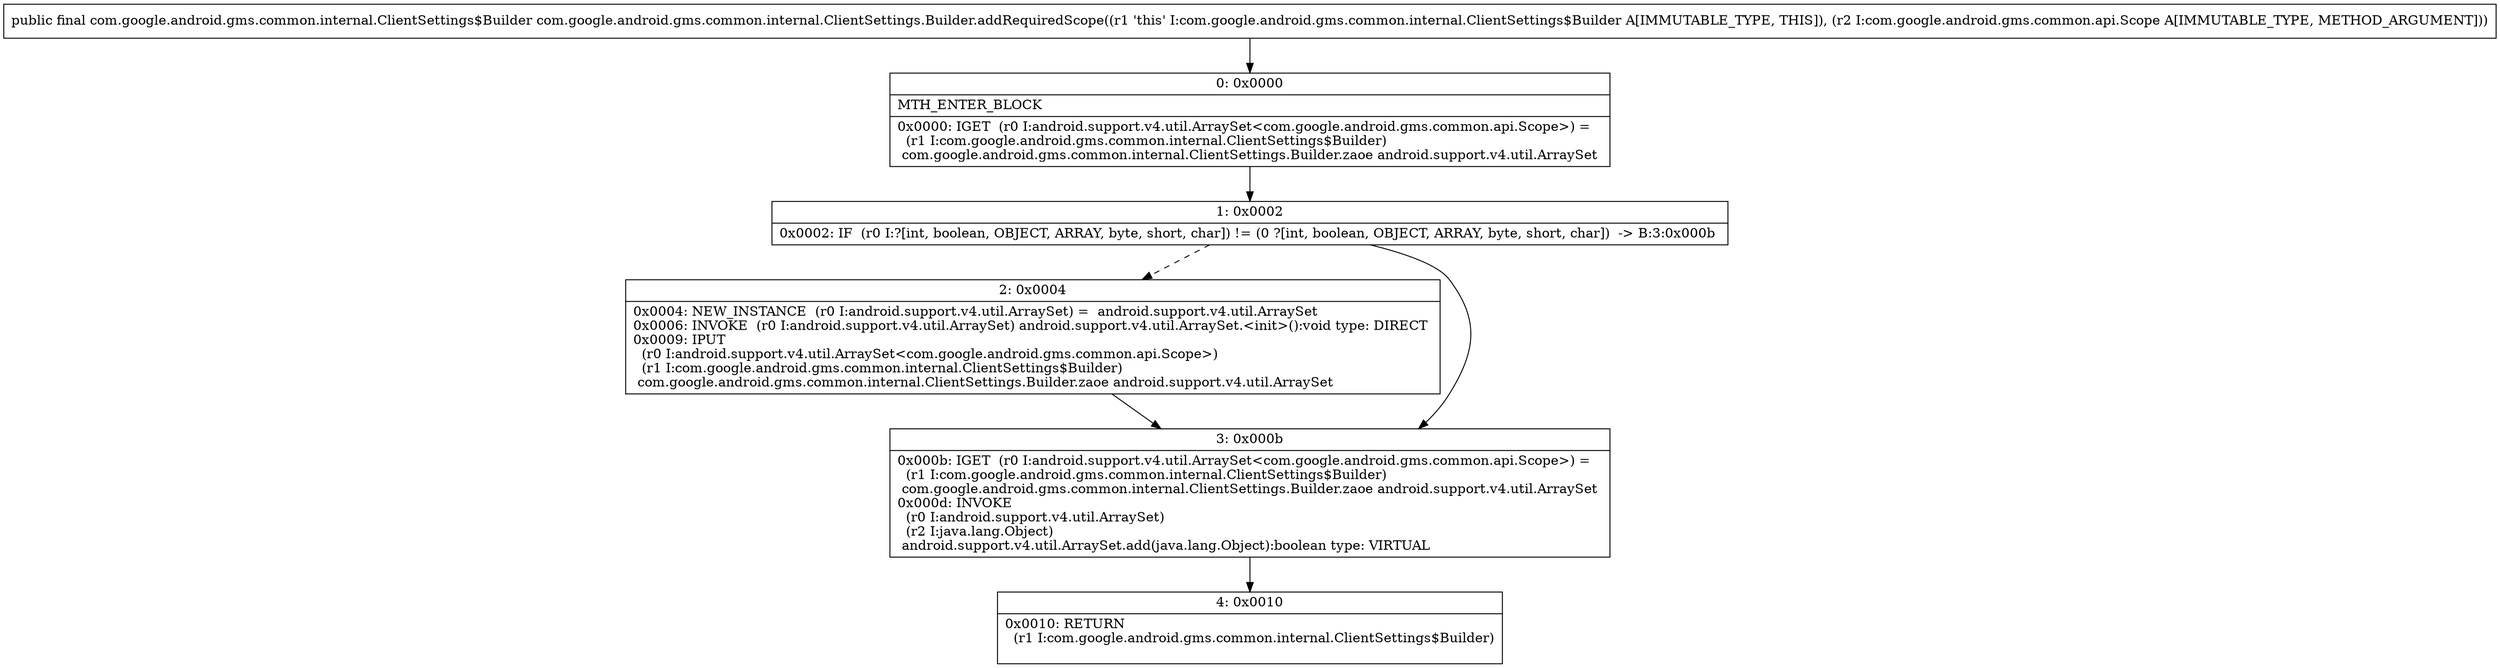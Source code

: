 digraph "CFG forcom.google.android.gms.common.internal.ClientSettings.Builder.addRequiredScope(Lcom\/google\/android\/gms\/common\/api\/Scope;)Lcom\/google\/android\/gms\/common\/internal\/ClientSettings$Builder;" {
Node_0 [shape=record,label="{0\:\ 0x0000|MTH_ENTER_BLOCK\l|0x0000: IGET  (r0 I:android.support.v4.util.ArraySet\<com.google.android.gms.common.api.Scope\>) = \l  (r1 I:com.google.android.gms.common.internal.ClientSettings$Builder)\l com.google.android.gms.common.internal.ClientSettings.Builder.zaoe android.support.v4.util.ArraySet \l}"];
Node_1 [shape=record,label="{1\:\ 0x0002|0x0002: IF  (r0 I:?[int, boolean, OBJECT, ARRAY, byte, short, char]) != (0 ?[int, boolean, OBJECT, ARRAY, byte, short, char])  \-\> B:3:0x000b \l}"];
Node_2 [shape=record,label="{2\:\ 0x0004|0x0004: NEW_INSTANCE  (r0 I:android.support.v4.util.ArraySet) =  android.support.v4.util.ArraySet \l0x0006: INVOKE  (r0 I:android.support.v4.util.ArraySet) android.support.v4.util.ArraySet.\<init\>():void type: DIRECT \l0x0009: IPUT  \l  (r0 I:android.support.v4.util.ArraySet\<com.google.android.gms.common.api.Scope\>)\l  (r1 I:com.google.android.gms.common.internal.ClientSettings$Builder)\l com.google.android.gms.common.internal.ClientSettings.Builder.zaoe android.support.v4.util.ArraySet \l}"];
Node_3 [shape=record,label="{3\:\ 0x000b|0x000b: IGET  (r0 I:android.support.v4.util.ArraySet\<com.google.android.gms.common.api.Scope\>) = \l  (r1 I:com.google.android.gms.common.internal.ClientSettings$Builder)\l com.google.android.gms.common.internal.ClientSettings.Builder.zaoe android.support.v4.util.ArraySet \l0x000d: INVOKE  \l  (r0 I:android.support.v4.util.ArraySet)\l  (r2 I:java.lang.Object)\l android.support.v4.util.ArraySet.add(java.lang.Object):boolean type: VIRTUAL \l}"];
Node_4 [shape=record,label="{4\:\ 0x0010|0x0010: RETURN  \l  (r1 I:com.google.android.gms.common.internal.ClientSettings$Builder)\l \l}"];
MethodNode[shape=record,label="{public final com.google.android.gms.common.internal.ClientSettings$Builder com.google.android.gms.common.internal.ClientSettings.Builder.addRequiredScope((r1 'this' I:com.google.android.gms.common.internal.ClientSettings$Builder A[IMMUTABLE_TYPE, THIS]), (r2 I:com.google.android.gms.common.api.Scope A[IMMUTABLE_TYPE, METHOD_ARGUMENT])) }"];
MethodNode -> Node_0;
Node_0 -> Node_1;
Node_1 -> Node_2[style=dashed];
Node_1 -> Node_3;
Node_2 -> Node_3;
Node_3 -> Node_4;
}


